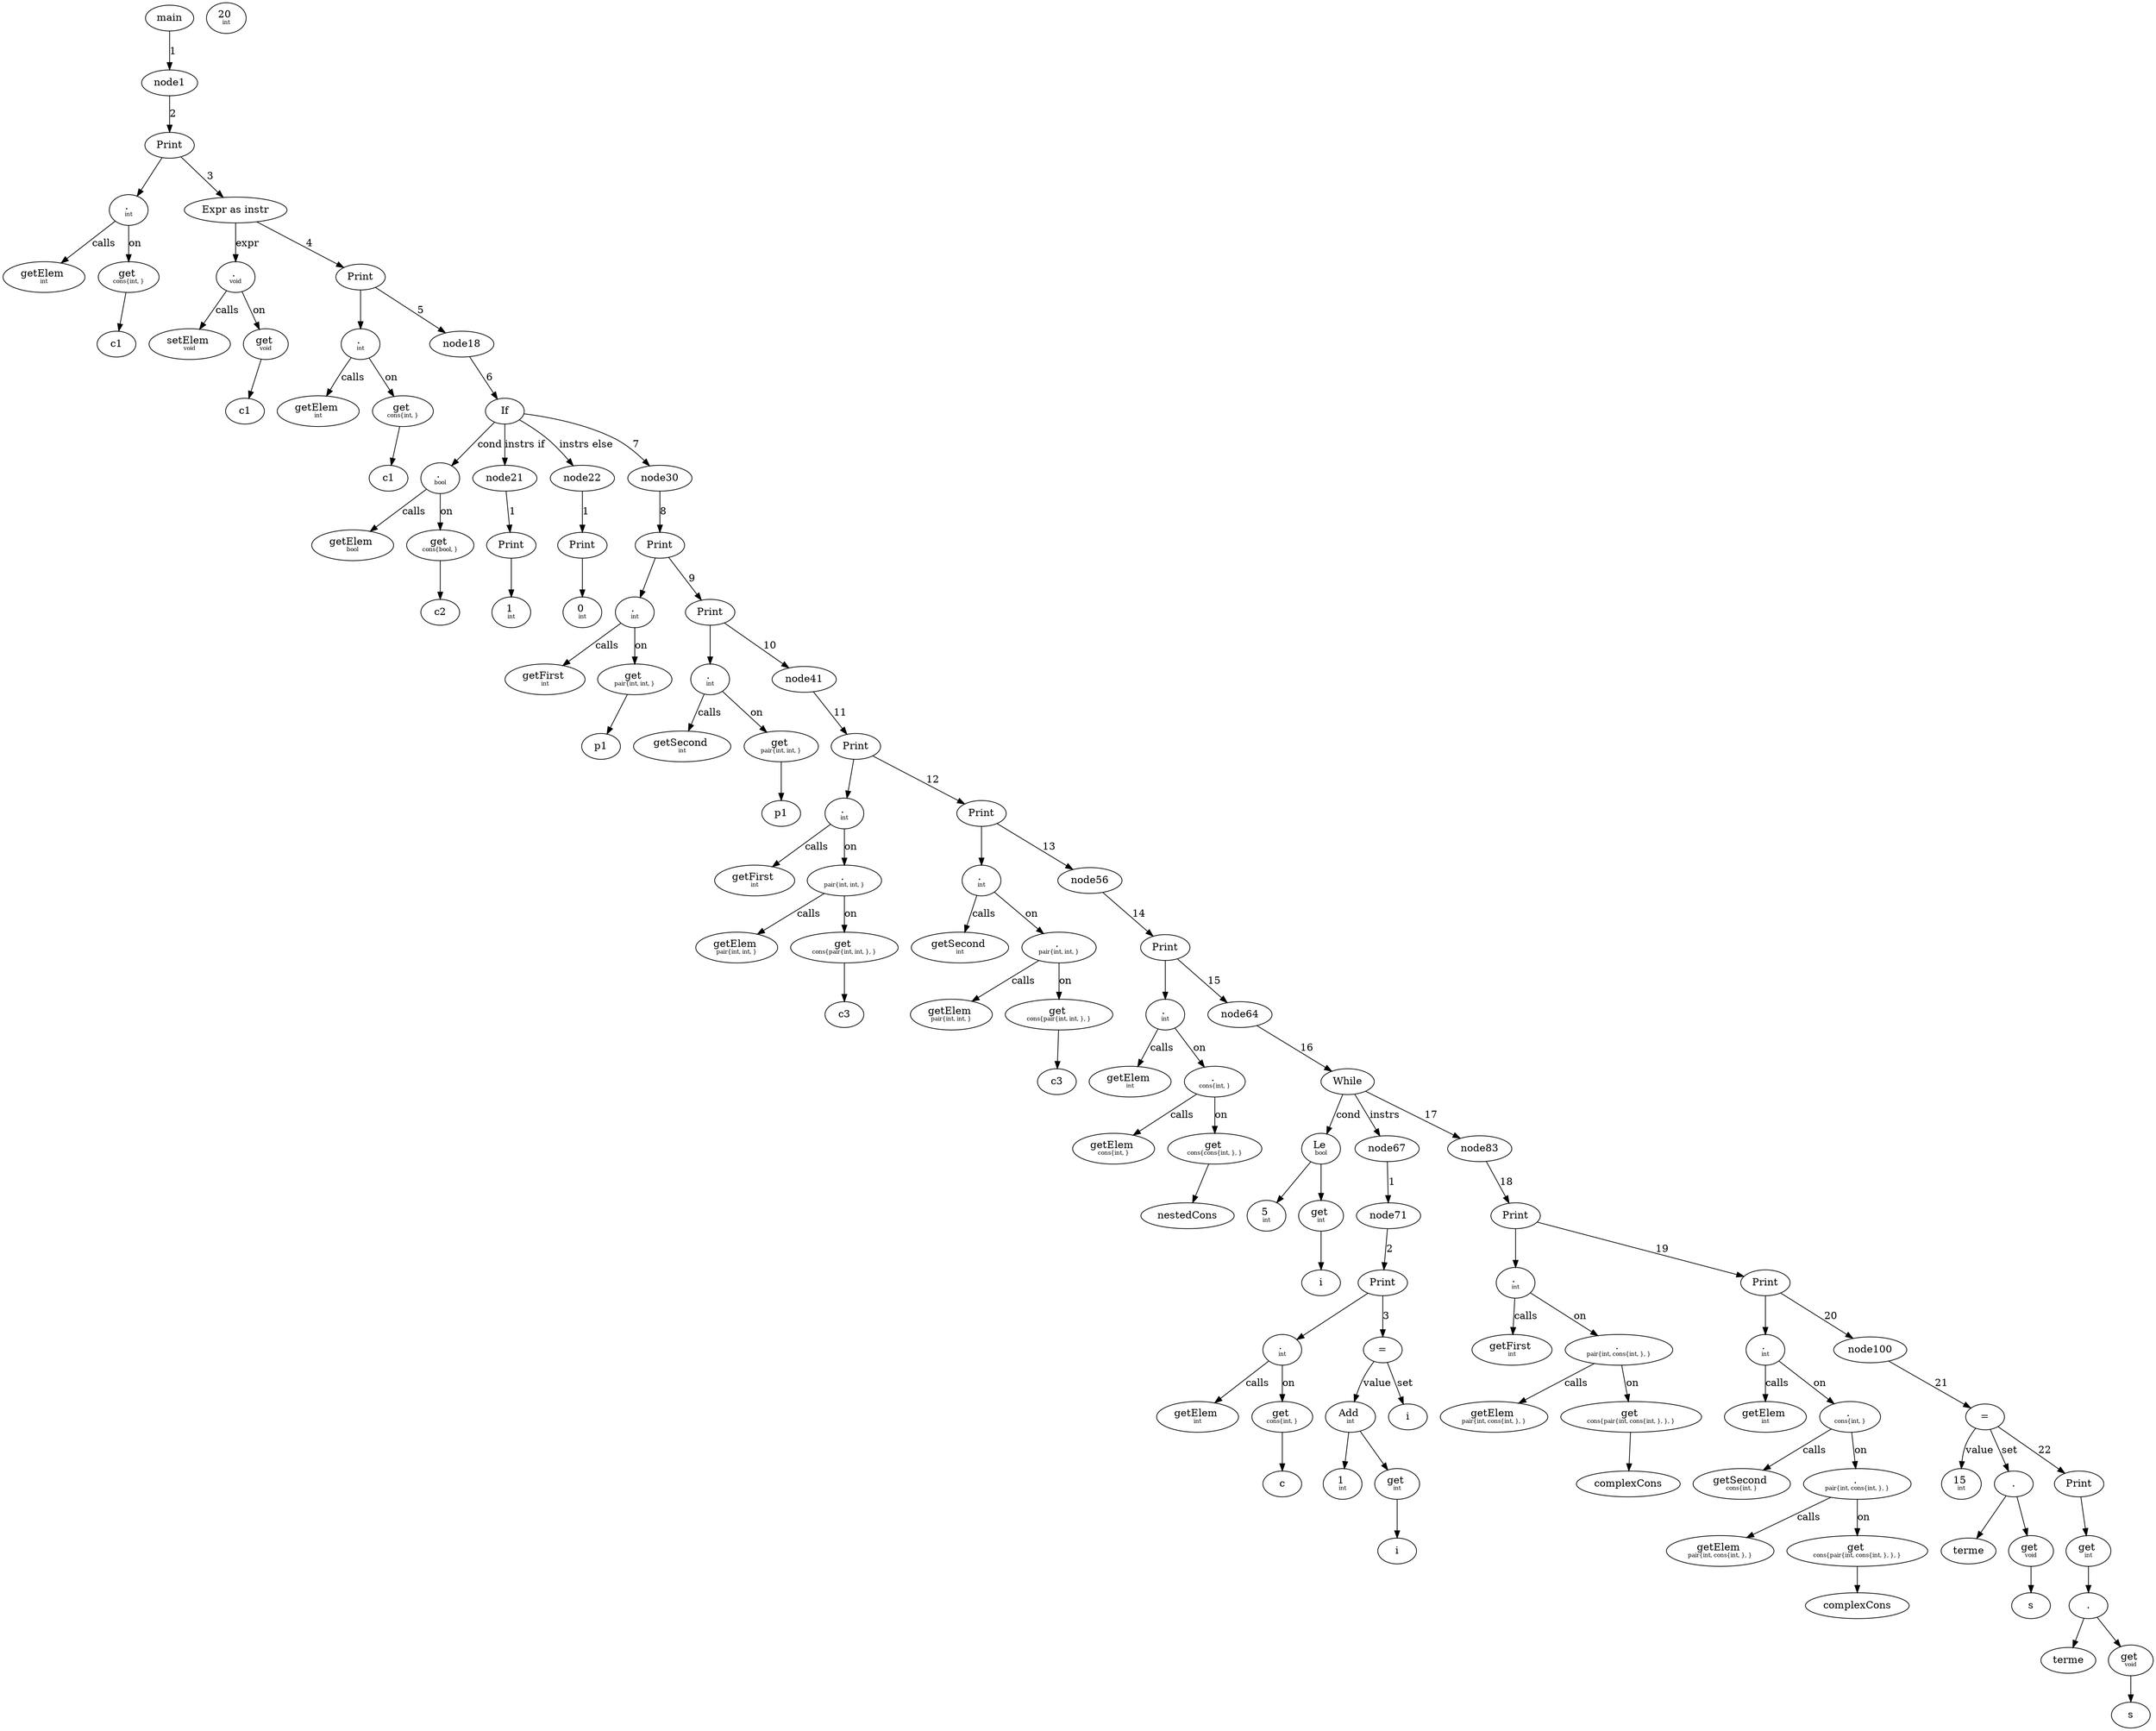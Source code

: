 digraph AST {
  node0 [label="main"];
  node2 [label="Print"];
  node3 [label=<. <BR/><FONT POINT-SIZE="8.0">int</FONT>>];
  node4 [label=<getElem <BR/><FONT POINT-SIZE="8.0">int</FONT>>];
  node5 [label=<get <BR/><FONT POINT-SIZE="8.0">cons{int, }</FONT>>];
  node6 [label="c1"];
  node7 [label="Expr as instr"];
  node8 [label=<. <BR/><FONT POINT-SIZE="8.0">void</FONT>>];
  node9 [label=<setElem <BR/><FONT POINT-SIZE="8.0">void</FONT>>];
  node10 [label=<get <BR/><FONT POINT-SIZE="8.0">void</FONT>>];
  node11 [label="c1"];
  node12 [label=<20 <BR/><FONT POINT-SIZE="8.0">int</FONT>>];
  node13 [label="Print"];
  node14 [label=<. <BR/><FONT POINT-SIZE="8.0">int</FONT>>];
  node15 [label=<getElem <BR/><FONT POINT-SIZE="8.0">int</FONT>>];
  node16 [label=<get <BR/><FONT POINT-SIZE="8.0">cons{int, }</FONT>>];
  node17 [label="c1"];
  node19 [label="If"];
  node20 [label=<. <BR/><FONT POINT-SIZE="8.0">bool</FONT>>];
  node23 [label=<getElem <BR/><FONT POINT-SIZE="8.0">bool</FONT>>];
  node24 [label=<get <BR/><FONT POINT-SIZE="8.0">cons{bool, }</FONT>>];
  node25 [label="c2"];
  node26 [label="Print"];
  node27 [label=<1 <BR/><FONT POINT-SIZE="8.0">int</FONT>>];
  node28 [label="Print"];
  node29 [label=<0 <BR/><FONT POINT-SIZE="8.0">int</FONT>>];
  node31 [label="Print"];
  node32 [label=<. <BR/><FONT POINT-SIZE="8.0">int</FONT>>];
  node33 [label=<getFirst <BR/><FONT POINT-SIZE="8.0">int</FONT>>];
  node34 [label=<get <BR/><FONT POINT-SIZE="8.0">pair{int, int, }</FONT>>];
  node35 [label="p1"];
  node36 [label="Print"];
  node37 [label=<. <BR/><FONT POINT-SIZE="8.0">int</FONT>>];
  node38 [label=<getSecond <BR/><FONT POINT-SIZE="8.0">int</FONT>>];
  node39 [label=<get <BR/><FONT POINT-SIZE="8.0">pair{int, int, }</FONT>>];
  node40 [label="p1"];
  node42 [label="Print"];
  node43 [label=<. <BR/><FONT POINT-SIZE="8.0">int</FONT>>];
  node44 [label=<getFirst <BR/><FONT POINT-SIZE="8.0">int</FONT>>];
  node45 [label=<. <BR/><FONT POINT-SIZE="8.0">pair{int, int, }</FONT>>];
  node46 [label=<getElem <BR/><FONT POINT-SIZE="8.0">pair{int, int, }</FONT>>];
  node47 [label=<get <BR/><FONT POINT-SIZE="8.0">cons{pair{int, int, }, }</FONT>>];
  node48 [label="c3"];
  node49 [label="Print"];
  node50 [label=<. <BR/><FONT POINT-SIZE="8.0">int</FONT>>];
  node51 [label=<getSecond <BR/><FONT POINT-SIZE="8.0">int</FONT>>];
  node52 [label=<. <BR/><FONT POINT-SIZE="8.0">pair{int, int, }</FONT>>];
  node53 [label=<getElem <BR/><FONT POINT-SIZE="8.0">pair{int, int, }</FONT>>];
  node54 [label=<get <BR/><FONT POINT-SIZE="8.0">cons{pair{int, int, }, }</FONT>>];
  node55 [label="c3"];
  node57 [label="Print"];
  node58 [label=<. <BR/><FONT POINT-SIZE="8.0">int</FONT>>];
  node59 [label=<getElem <BR/><FONT POINT-SIZE="8.0">int</FONT>>];
  node60 [label=<. <BR/><FONT POINT-SIZE="8.0">cons{int, }</FONT>>];
  node61 [label=<getElem <BR/><FONT POINT-SIZE="8.0">cons{int, }</FONT>>];
  node62 [label=<get <BR/><FONT POINT-SIZE="8.0">cons{cons{int, }, }</FONT>>];
  node63 [label="nestedCons"];
  node65 [label="While"];
  node66 [label=<Le <BR/><FONT POINT-SIZE="8.0">bool</FONT>>];
  node69 [label=<5 <BR/><FONT POINT-SIZE="8.0">int</FONT>>];
  node68 [label=<get <BR/><FONT POINT-SIZE="8.0">int</FONT>>];
  node70 [label="i"];
  node72 [label="Print"];
  node73 [label=<. <BR/><FONT POINT-SIZE="8.0">int</FONT>>];
  node74 [label=<getElem <BR/><FONT POINT-SIZE="8.0">int</FONT>>];
  node75 [label=<get <BR/><FONT POINT-SIZE="8.0">cons{int, }</FONT>>];
  node76 [label="c"];
  node77 [label="="];
  node78 [label=<Add <BR/><FONT POINT-SIZE="8.0">int</FONT>>];
  node81 [label=<1 <BR/><FONT POINT-SIZE="8.0">int</FONT>>];
  node80 [label=<get <BR/><FONT POINT-SIZE="8.0">int</FONT>>];
  node82 [label="i"];
  node79 [label="i"];
  node84 [label="Print"];
  node85 [label=<. <BR/><FONT POINT-SIZE="8.0">int</FONT>>];
  node86 [label=<getFirst <BR/><FONT POINT-SIZE="8.0">int</FONT>>];
  node87 [label=<. <BR/><FONT POINT-SIZE="8.0">pair{int, cons{int, }, }</FONT>>];
  node88 [label=<getElem <BR/><FONT POINT-SIZE="8.0">pair{int, cons{int, }, }</FONT>>];
  node89 [label=<get <BR/><FONT POINT-SIZE="8.0">cons{pair{int, cons{int, }, }, }</FONT>>];
  node90 [label="complexCons"];
  node91 [label="Print"];
  node92 [label=<. <BR/><FONT POINT-SIZE="8.0">int</FONT>>];
  node93 [label=<getElem <BR/><FONT POINT-SIZE="8.0">int</FONT>>];
  node94 [label=<. <BR/><FONT POINT-SIZE="8.0">cons{int, }</FONT>>];
  node95 [label=<getSecond <BR/><FONT POINT-SIZE="8.0">cons{int, }</FONT>>];
  node96 [label=<. <BR/><FONT POINT-SIZE="8.0">pair{int, cons{int, }, }</FONT>>];
  node97 [label=<getElem <BR/><FONT POINT-SIZE="8.0">pair{int, cons{int, }, }</FONT>>];
  node98 [label=<get <BR/><FONT POINT-SIZE="8.0">cons{pair{int, cons{int, }, }, }</FONT>>];
  node99 [label="complexCons"];
  node101 [label="="];
  node102 [label=<15 <BR/><FONT POINT-SIZE="8.0">int</FONT>>];
  node104 [label="terme"];
  node103 [label="."];
  node105 [label=<get <BR/><FONT POINT-SIZE="8.0">void</FONT>>];
  node106 [label="s"];
  node107 [label="Print"];
  node108 [label=<get <BR/><FONT POINT-SIZE="8.0">int</FONT>>];
  node110 [label="terme"];
  node109 [label="."];
  node111 [label=<get <BR/><FONT POINT-SIZE="8.0">void</FONT>>];
  node112 [label="s"];
  node0 -> node1 [label="1"];
  node2 -> node3;
  node3 -> node4 [label="calls"];
  node3 -> node5 [label="on"];
  node5 -> node6;
  node1 -> node2 [label="2"];
  node7 -> node8 [label="expr"];
  node8 -> node9 [label="calls"];
  node8 -> node10 [label="on"];
  node10 -> node11;
  node12 [label=<20 <BR/><FONT POINT-SIZE="8.0">int</FONT>>];
  node2 -> node7 [label="3"];
  node13 -> node14;
  node14 -> node15 [label="calls"];
  node14 -> node16 [label="on"];
  node16 -> node17;
  node7 -> node13 [label="4"];
  node13 -> node18 [label="5"];
  node19 -> node20 [label="cond"];
  node19 -> node21 [label="instrs if"];
  node19 -> node22 [label="instrs else"];
  node20 -> node23 [label="calls"];
  node20 -> node24 [label="on"];
  node24 -> node25;
  node26 -> node27;
  node21 -> node26 [label="1"];
  node28 -> node29;
  node22 -> node28 [label="1"];
  node18 -> node19 [label="6"];
  node19 -> node30 [label="7"];
  node31 -> node32;
  node32 -> node33 [label="calls"];
  node32 -> node34 [label="on"];
  node34 -> node35;
  node30 -> node31 [label="8"];
  node36 -> node37;
  node37 -> node38 [label="calls"];
  node37 -> node39 [label="on"];
  node39 -> node40;
  node31 -> node36 [label="9"];
  node36 -> node41 [label="10"];
  node42 -> node43;
  node43 -> node44 [label="calls"];
  node43 -> node45 [label="on"];
  node45 -> node46 [label="calls"];
  node45 -> node47 [label="on"];
  node47 -> node48;
  node41 -> node42 [label="11"];
  node49 -> node50;
  node50 -> node51 [label="calls"];
  node50 -> node52 [label="on"];
  node52 -> node53 [label="calls"];
  node52 -> node54 [label="on"];
  node54 -> node55;
  node42 -> node49 [label="12"];
  node49 -> node56 [label="13"];
  node57 -> node58;
  node58 -> node59 [label="calls"];
  node58 -> node60 [label="on"];
  node60 -> node61 [label="calls"];
  node60 -> node62 [label="on"];
  node62 -> node63;
  node56 -> node57 [label="14"];
  node57 -> node64 [label="15"];
  node65 -> node66 [label="cond"];
  node65 -> node67 [label="instrs"];
  node66 -> node68;
  node66 -> node69;
  node68 -> node70;
  node67 -> node71 [label="1"];
  node72 -> node73;
  node73 -> node74 [label="calls"];
  node73 -> node75 [label="on"];
  node75 -> node76;
  node71 -> node72 [label="2"];
  node77 -> node78 [label="value"];
  node77 -> node79 [label="set"];
  node78 -> node80;
  node78 -> node81;
  node80 -> node82;
  node72 -> node77 [label="3"];
  node64 -> node65 [label="16"];
  node65 -> node83 [label="17"];
  node84 -> node85;
  node85 -> node86 [label="calls"];
  node85 -> node87 [label="on"];
  node87 -> node88 [label="calls"];
  node87 -> node89 [label="on"];
  node89 -> node90;
  node83 -> node84 [label="18"];
  node91 -> node92;
  node92 -> node93 [label="calls"];
  node92 -> node94 [label="on"];
  node94 -> node95 [label="calls"];
  node94 -> node96 [label="on"];
  node96 -> node97 [label="calls"];
  node96 -> node98 [label="on"];
  node98 -> node99;
  node84 -> node91 [label="19"];
  node91 -> node100 [label="20"];
  node101 -> node102 [label="value"];
  node101 -> node103 [label="set"];
  node103 -> node105;
  node103 -> node104;
  node105 -> node106;
  node100 -> node101 [label="21"];
  node107 -> node108;
  node108 -> node109;
  node109 -> node111;
  node109 -> node110;
  node111 -> node112;
  node101 -> node107 [label="22"];
}
